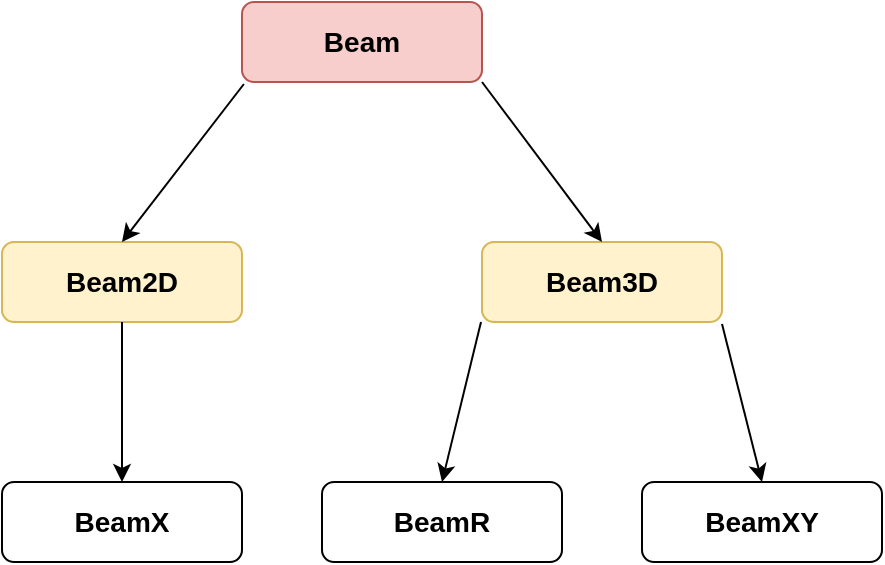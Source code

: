 <mxfile version="10.7.7" type="device"><diagram id="FuUdXmj6S1UATt0r856c" name="Page-1"><mxGraphModel dx="1074" dy="667" grid="1" gridSize="10" guides="1" tooltips="1" connect="1" arrows="1" fold="1" page="1" pageScale="1" pageWidth="827" pageHeight="1169" math="0" shadow="0"><root><mxCell id="0"/><mxCell id="1" parent="0"/><mxCell id="YOxS7x9FjWOax_bAgXDB-1" value="&lt;b&gt;&lt;font style=&quot;font-size: 14px&quot;&gt;Beam&lt;/font&gt;&lt;/b&gt;" style="rounded=1;whiteSpace=wrap;html=1;fillColor=#f8cecc;strokeColor=#b85450;" vertex="1" parent="1"><mxGeometry x="360" y="80" width="120" height="40" as="geometry"/></mxCell><mxCell id="YOxS7x9FjWOax_bAgXDB-2" value="&lt;font style=&quot;font-size: 14px&quot;&gt;&lt;b&gt;Beam2D&lt;/b&gt;&lt;/font&gt;" style="rounded=1;whiteSpace=wrap;html=1;fillColor=#fff2cc;strokeColor=#d6b656;" vertex="1" parent="1"><mxGeometry x="240" y="200" width="120" height="40" as="geometry"/></mxCell><mxCell id="YOxS7x9FjWOax_bAgXDB-3" value="&lt;font style=&quot;font-size: 14px&quot;&gt;&lt;b&gt;Beam3D&lt;/b&gt;&lt;/font&gt;" style="rounded=1;whiteSpace=wrap;html=1;fillColor=#fff2cc;strokeColor=#d6b656;" vertex="1" parent="1"><mxGeometry x="480" y="200" width="120" height="40" as="geometry"/></mxCell><mxCell id="YOxS7x9FjWOax_bAgXDB-4" value="" style="endArrow=classic;html=1;exitX=0.008;exitY=1.025;exitDx=0;exitDy=0;exitPerimeter=0;entryX=0.5;entryY=0;entryDx=0;entryDy=0;" edge="1" parent="1" source="YOxS7x9FjWOax_bAgXDB-1" target="YOxS7x9FjWOax_bAgXDB-2"><mxGeometry width="50" height="50" relative="1" as="geometry"><mxPoint x="240" y="270" as="sourcePoint"/><mxPoint x="200" y="360" as="targetPoint"/></mxGeometry></mxCell><mxCell id="YOxS7x9FjWOax_bAgXDB-5" value="" style="endArrow=classic;html=1;entryX=0.5;entryY=0;entryDx=0;entryDy=0;" edge="1" parent="1" target="YOxS7x9FjWOax_bAgXDB-3"><mxGeometry width="50" height="50" relative="1" as="geometry"><mxPoint x="480" y="120" as="sourcePoint"/><mxPoint x="420" y="299" as="targetPoint"/></mxGeometry></mxCell><mxCell id="YOxS7x9FjWOax_bAgXDB-6" value="&lt;font style=&quot;font-size: 14px&quot;&gt;&lt;b&gt;BeamX&lt;/b&gt;&lt;/font&gt;" style="rounded=1;whiteSpace=wrap;html=1;" vertex="1" parent="1"><mxGeometry x="240" y="320" width="120" height="40" as="geometry"/></mxCell><mxCell id="YOxS7x9FjWOax_bAgXDB-7" value="" style="endArrow=classic;html=1;exitX=0.5;exitY=1;exitDx=0;exitDy=0;entryX=0.5;entryY=0;entryDx=0;entryDy=0;" edge="1" parent="1" source="YOxS7x9FjWOax_bAgXDB-2" target="YOxS7x9FjWOax_bAgXDB-6"><mxGeometry width="50" height="50" relative="1" as="geometry"><mxPoint x="371" y="131" as="sourcePoint"/><mxPoint x="310" y="210" as="targetPoint"/></mxGeometry></mxCell><mxCell id="YOxS7x9FjWOax_bAgXDB-8" value="" style="endArrow=classic;html=1;exitX=0.5;exitY=1;exitDx=0;exitDy=0;entryX=0.5;entryY=0;entryDx=0;entryDy=0;" edge="1" parent="1" target="YOxS7x9FjWOax_bAgXDB-9"><mxGeometry width="50" height="50" relative="1" as="geometry"><mxPoint x="479.5" y="240" as="sourcePoint"/><mxPoint x="479.5" y="320" as="targetPoint"/></mxGeometry></mxCell><mxCell id="YOxS7x9FjWOax_bAgXDB-9" value="&lt;font style=&quot;font-size: 14px&quot;&gt;&lt;b&gt;BeamR&lt;/b&gt;&lt;/font&gt;" style="rounded=1;whiteSpace=wrap;html=1;" vertex="1" parent="1"><mxGeometry x="400" y="320" width="120" height="40" as="geometry"/></mxCell><mxCell id="YOxS7x9FjWOax_bAgXDB-10" value="" style="endArrow=classic;html=1;exitX=1;exitY=1.025;exitDx=0;exitDy=0;exitPerimeter=0;" edge="1" parent="1" source="YOxS7x9FjWOax_bAgXDB-3"><mxGeometry width="50" height="50" relative="1" as="geometry"><mxPoint x="489.5" y="250" as="sourcePoint"/><mxPoint x="620" y="320" as="targetPoint"/></mxGeometry></mxCell><mxCell id="YOxS7x9FjWOax_bAgXDB-11" value="&lt;b&gt;&lt;font style=&quot;font-size: 14px&quot;&gt;BeamXY&lt;/font&gt;&lt;/b&gt;" style="rounded=1;whiteSpace=wrap;html=1;" vertex="1" parent="1"><mxGeometry x="560" y="320" width="120" height="40" as="geometry"/></mxCell></root></mxGraphModel></diagram></mxfile>
